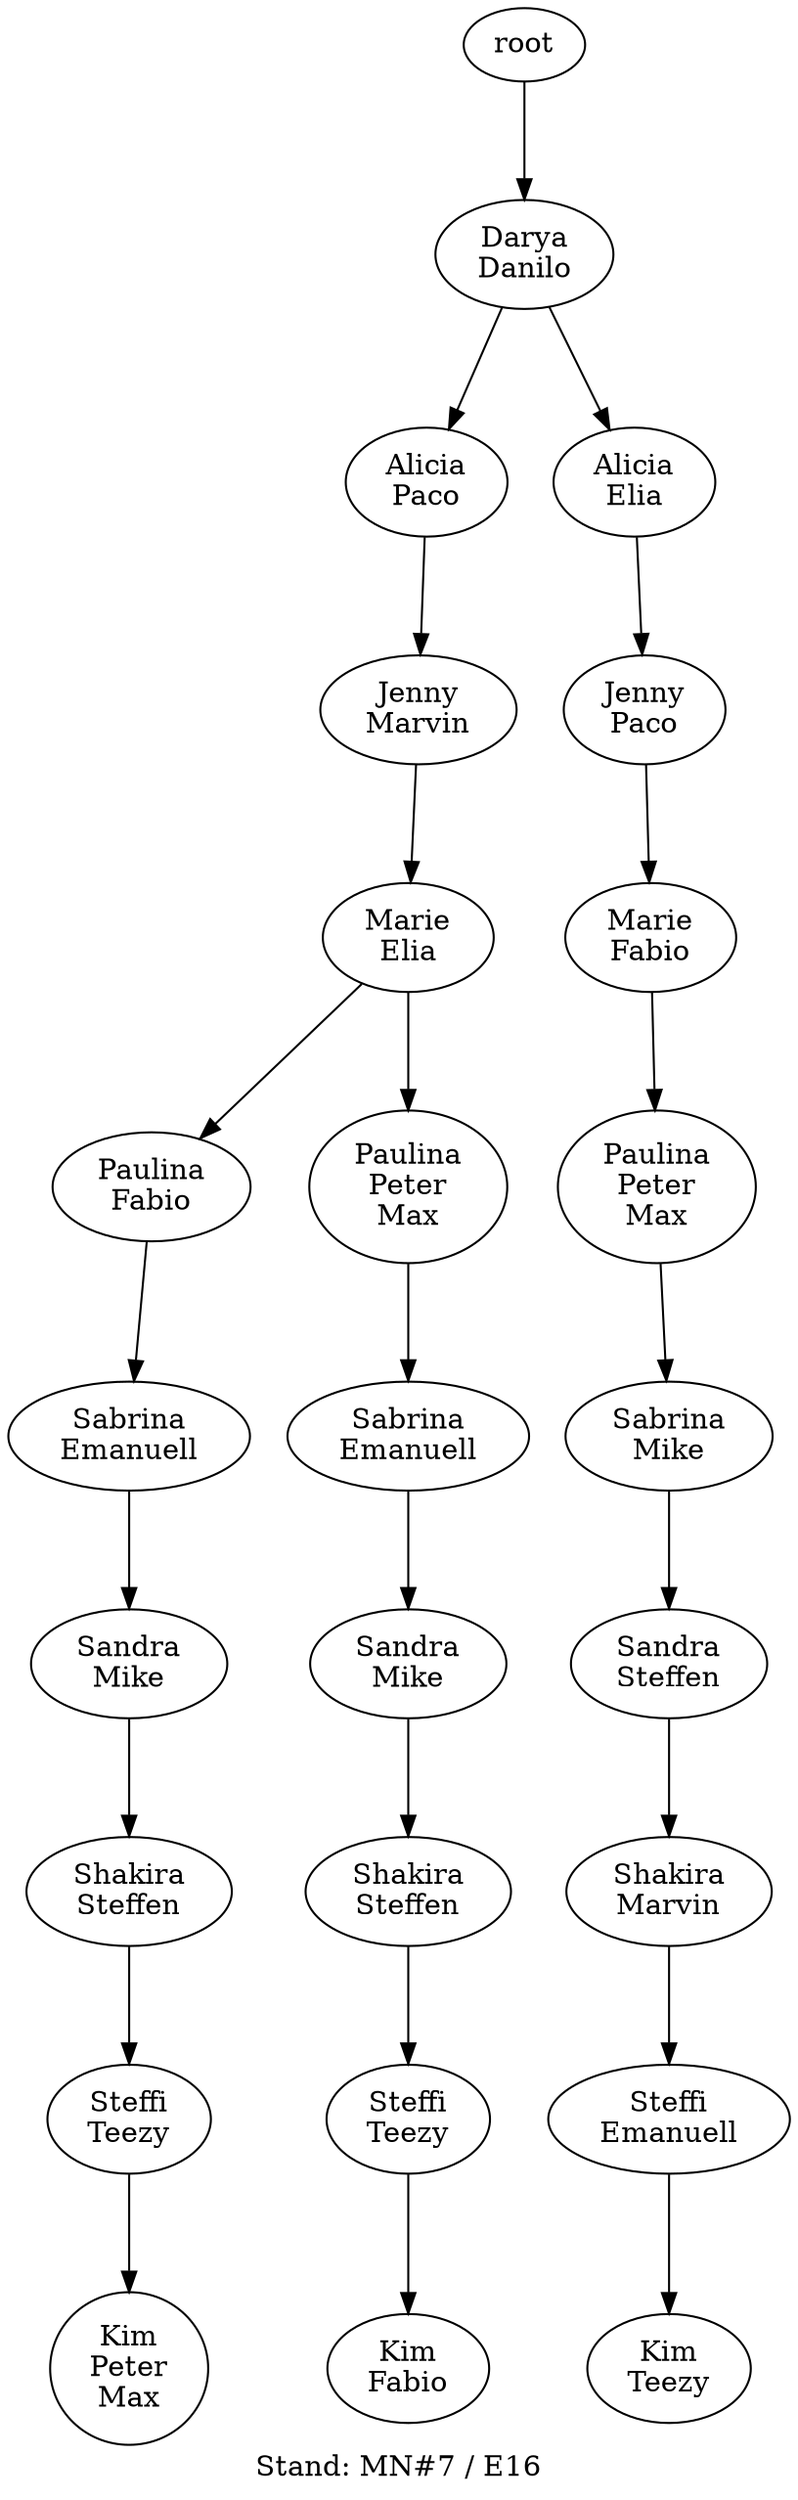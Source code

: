 digraph D { labelloc="b"; label="Stand: MN#7 / E16"; ranksep=0.8;
"root/0"[label="Darya\nDanilo"]
"root" -> "root/0";
"root/0/6"[label="Alicia\nPaco"]
"root/0" -> "root/0/6";
"root/0/6/4"[label="Jenny\nMarvin"]
"root/0/6" -> "root/0/6/4";
"root/0/6/4/1"[label="Marie\nElia"]
"root/0/6/4" -> "root/0/6/4/1";
"root/0/6/4/1/3"[label="Paulina\nFabio"]
"root/0/6/4/1" -> "root/0/6/4/1/3";
"root/0/6/4/1/3/2"[label="Sabrina\nEmanuell"]
"root/0/6/4/1/3" -> "root/0/6/4/1/3/2";
"root/0/6/4/1/3/2/5"[label="Sandra\nMike"]
"root/0/6/4/1/3/2" -> "root/0/6/4/1/3/2/5";
"root/0/6/4/1/3/2/5/8"[label="Shakira\nSteffen"]
"root/0/6/4/1/3/2/5" -> "root/0/6/4/1/3/2/5/8";
"root/0/6/4/1/3/2/5/8/9"[label="Steffi\nTeezy"]
"root/0/6/4/1/3/2/5/8" -> "root/0/6/4/1/3/2/5/8/9";
"root/0/6/4/1/3/2/5/8/9/7,10"[label="Kim\nPeter\nMax"]
"root/0/6/4/1/3/2/5/8/9" -> "root/0/6/4/1/3/2/5/8/9/7,10";
"root/0/6/4/1/7,10"[label="Paulina\nPeter\nMax"]
"root/0/6/4/1" -> "root/0/6/4/1/7,10";
"root/0/6/4/1/7,10/2"[label="Sabrina\nEmanuell"]
"root/0/6/4/1/7,10" -> "root/0/6/4/1/7,10/2";
"root/0/6/4/1/7,10/2/5"[label="Sandra\nMike"]
"root/0/6/4/1/7,10/2" -> "root/0/6/4/1/7,10/2/5";
"root/0/6/4/1/7,10/2/5/8"[label="Shakira\nSteffen"]
"root/0/6/4/1/7,10/2/5" -> "root/0/6/4/1/7,10/2/5/8";
"root/0/6/4/1/7,10/2/5/8/9"[label="Steffi\nTeezy"]
"root/0/6/4/1/7,10/2/5/8" -> "root/0/6/4/1/7,10/2/5/8/9";
"root/0/6/4/1/7,10/2/5/8/9/3"[label="Kim\nFabio"]
"root/0/6/4/1/7,10/2/5/8/9" -> "root/0/6/4/1/7,10/2/5/8/9/3";
"root/0/1"[label="Alicia\nElia"]
"root/0" -> "root/0/1";
"root/0/1/6"[label="Jenny\nPaco"]
"root/0/1" -> "root/0/1/6";
"root/0/1/6/3"[label="Marie\nFabio"]
"root/0/1/6" -> "root/0/1/6/3";
"root/0/1/6/3/7,10"[label="Paulina\nPeter\nMax"]
"root/0/1/6/3" -> "root/0/1/6/3/7,10";
"root/0/1/6/3/7,10/5"[label="Sabrina\nMike"]
"root/0/1/6/3/7,10" -> "root/0/1/6/3/7,10/5";
"root/0/1/6/3/7,10/5/8"[label="Sandra\nSteffen"]
"root/0/1/6/3/7,10/5" -> "root/0/1/6/3/7,10/5/8";
"root/0/1/6/3/7,10/5/8/4"[label="Shakira\nMarvin"]
"root/0/1/6/3/7,10/5/8" -> "root/0/1/6/3/7,10/5/8/4";
"root/0/1/6/3/7,10/5/8/4/2"[label="Steffi\nEmanuell"]
"root/0/1/6/3/7,10/5/8/4" -> "root/0/1/6/3/7,10/5/8/4/2";
"root/0/1/6/3/7,10/5/8/4/2/9"[label="Kim\nTeezy"]
"root/0/1/6/3/7,10/5/8/4/2" -> "root/0/1/6/3/7,10/5/8/4/2/9";
}
